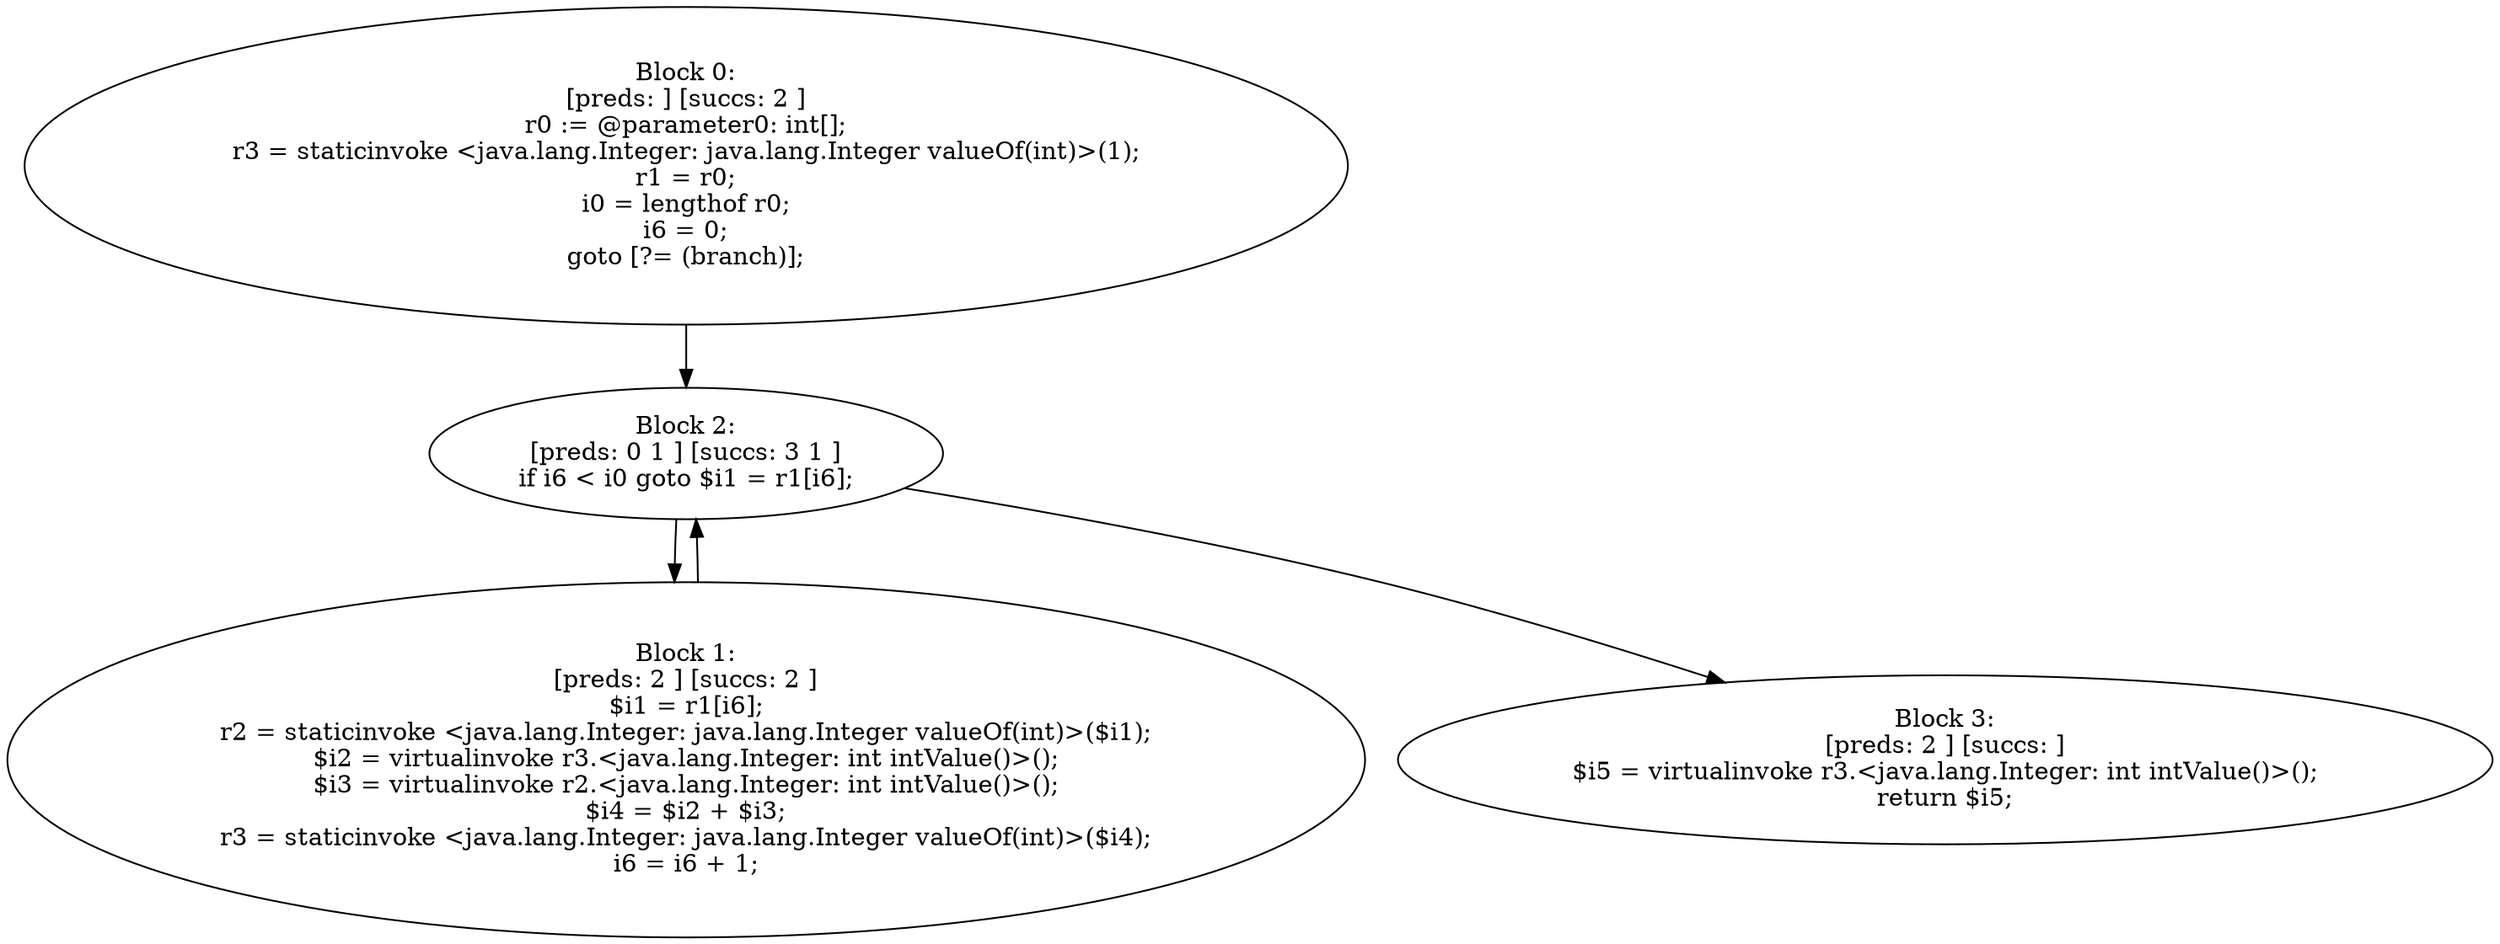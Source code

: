 digraph "unitGraph" {
    "Block 0:
[preds: ] [succs: 2 ]
r0 := @parameter0: int[];
r3 = staticinvoke <java.lang.Integer: java.lang.Integer valueOf(int)>(1);
r1 = r0;
i0 = lengthof r0;
i6 = 0;
goto [?= (branch)];
"
    "Block 1:
[preds: 2 ] [succs: 2 ]
$i1 = r1[i6];
r2 = staticinvoke <java.lang.Integer: java.lang.Integer valueOf(int)>($i1);
$i2 = virtualinvoke r3.<java.lang.Integer: int intValue()>();
$i3 = virtualinvoke r2.<java.lang.Integer: int intValue()>();
$i4 = $i2 + $i3;
r3 = staticinvoke <java.lang.Integer: java.lang.Integer valueOf(int)>($i4);
i6 = i6 + 1;
"
    "Block 2:
[preds: 0 1 ] [succs: 3 1 ]
if i6 < i0 goto $i1 = r1[i6];
"
    "Block 3:
[preds: 2 ] [succs: ]
$i5 = virtualinvoke r3.<java.lang.Integer: int intValue()>();
return $i5;
"
    "Block 0:
[preds: ] [succs: 2 ]
r0 := @parameter0: int[];
r3 = staticinvoke <java.lang.Integer: java.lang.Integer valueOf(int)>(1);
r1 = r0;
i0 = lengthof r0;
i6 = 0;
goto [?= (branch)];
"->"Block 2:
[preds: 0 1 ] [succs: 3 1 ]
if i6 < i0 goto $i1 = r1[i6];
";
    "Block 1:
[preds: 2 ] [succs: 2 ]
$i1 = r1[i6];
r2 = staticinvoke <java.lang.Integer: java.lang.Integer valueOf(int)>($i1);
$i2 = virtualinvoke r3.<java.lang.Integer: int intValue()>();
$i3 = virtualinvoke r2.<java.lang.Integer: int intValue()>();
$i4 = $i2 + $i3;
r3 = staticinvoke <java.lang.Integer: java.lang.Integer valueOf(int)>($i4);
i6 = i6 + 1;
"->"Block 2:
[preds: 0 1 ] [succs: 3 1 ]
if i6 < i0 goto $i1 = r1[i6];
";
    "Block 2:
[preds: 0 1 ] [succs: 3 1 ]
if i6 < i0 goto $i1 = r1[i6];
"->"Block 3:
[preds: 2 ] [succs: ]
$i5 = virtualinvoke r3.<java.lang.Integer: int intValue()>();
return $i5;
";
    "Block 2:
[preds: 0 1 ] [succs: 3 1 ]
if i6 < i0 goto $i1 = r1[i6];
"->"Block 1:
[preds: 2 ] [succs: 2 ]
$i1 = r1[i6];
r2 = staticinvoke <java.lang.Integer: java.lang.Integer valueOf(int)>($i1);
$i2 = virtualinvoke r3.<java.lang.Integer: int intValue()>();
$i3 = virtualinvoke r2.<java.lang.Integer: int intValue()>();
$i4 = $i2 + $i3;
r3 = staticinvoke <java.lang.Integer: java.lang.Integer valueOf(int)>($i4);
i6 = i6 + 1;
";
}
